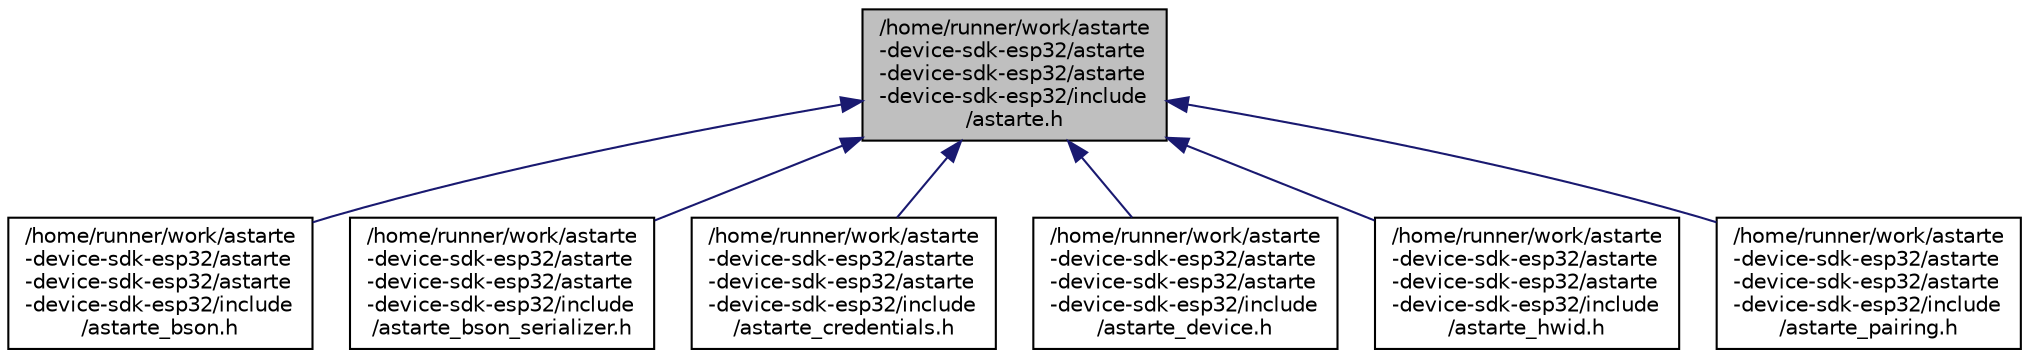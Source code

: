 digraph "/home/runner/work/astarte-device-sdk-esp32/astarte-device-sdk-esp32/astarte-device-sdk-esp32/include/astarte.h"
{
 // LATEX_PDF_SIZE
  edge [fontname="Helvetica",fontsize="10",labelfontname="Helvetica",labelfontsize="10"];
  node [fontname="Helvetica",fontsize="10",shape=record];
  Node1 [label="/home/runner/work/astarte\l-device-sdk-esp32/astarte\l-device-sdk-esp32/astarte\l-device-sdk-esp32/include\l/astarte.h",height=0.2,width=0.4,color="black", fillcolor="grey75", style="filled", fontcolor="black",tooltip="Astarte types and defines."];
  Node1 -> Node2 [dir="back",color="midnightblue",fontsize="10",style="solid",fontname="Helvetica"];
  Node2 [label="/home/runner/work/astarte\l-device-sdk-esp32/astarte\l-device-sdk-esp32/astarte\l-device-sdk-esp32/include\l/astarte_bson.h",height=0.2,width=0.4,color="black", fillcolor="white", style="filled",URL="$astarte__bson_8h.html",tooltip="Astarte BSON manipulation functions."];
  Node1 -> Node3 [dir="back",color="midnightblue",fontsize="10",style="solid",fontname="Helvetica"];
  Node3 [label="/home/runner/work/astarte\l-device-sdk-esp32/astarte\l-device-sdk-esp32/astarte\l-device-sdk-esp32/include\l/astarte_bson_serializer.h",height=0.2,width=0.4,color="black", fillcolor="white", style="filled",URL="$astarte__bson__serializer_8h.html",tooltip="Astarte BSON serializer functions."];
  Node1 -> Node4 [dir="back",color="midnightblue",fontsize="10",style="solid",fontname="Helvetica"];
  Node4 [label="/home/runner/work/astarte\l-device-sdk-esp32/astarte\l-device-sdk-esp32/astarte\l-device-sdk-esp32/include\l/astarte_credentials.h",height=0.2,width=0.4,color="black", fillcolor="white", style="filled",URL="$astarte__credentials_8h.html",tooltip="Astarte credentials functions."];
  Node1 -> Node5 [dir="back",color="midnightblue",fontsize="10",style="solid",fontname="Helvetica"];
  Node5 [label="/home/runner/work/astarte\l-device-sdk-esp32/astarte\l-device-sdk-esp32/astarte\l-device-sdk-esp32/include\l/astarte_device.h",height=0.2,width=0.4,color="black", fillcolor="white", style="filled",URL="$astarte__device_8h.html",tooltip="Astarte device SDK high level API."];
  Node1 -> Node6 [dir="back",color="midnightblue",fontsize="10",style="solid",fontname="Helvetica"];
  Node6 [label="/home/runner/work/astarte\l-device-sdk-esp32/astarte\l-device-sdk-esp32/astarte\l-device-sdk-esp32/include\l/astarte_hwid.h",height=0.2,width=0.4,color="black", fillcolor="white", style="filled",URL="$astarte__hwid_8h.html",tooltip="Astarte hardware ID functions."];
  Node1 -> Node7 [dir="back",color="midnightblue",fontsize="10",style="solid",fontname="Helvetica"];
  Node7 [label="/home/runner/work/astarte\l-device-sdk-esp32/astarte\l-device-sdk-esp32/astarte\l-device-sdk-esp32/include\l/astarte_pairing.h",height=0.2,width=0.4,color="black", fillcolor="white", style="filled",URL="$astarte__pairing_8h.html",tooltip="Astarte pairing functions."];
}
